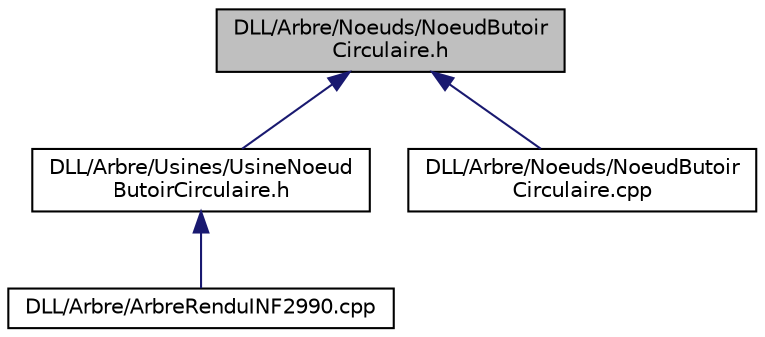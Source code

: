 digraph "DLL/Arbre/Noeuds/NoeudButoirCirculaire.h"
{
  edge [fontname="Helvetica",fontsize="10",labelfontname="Helvetica",labelfontsize="10"];
  node [fontname="Helvetica",fontsize="10",shape=record];
  Node1 [label="DLL/Arbre/Noeuds/NoeudButoir\lCirculaire.h",height=0.2,width=0.4,color="black", fillcolor="grey75", style="filled", fontcolor="black"];
  Node1 -> Node2 [dir="back",color="midnightblue",fontsize="10",style="solid",fontname="Helvetica"];
  Node2 [label="DLL/Arbre/Usines/UsineNoeud\lButoirCirculaire.h",height=0.2,width=0.4,color="black", fillcolor="white", style="filled",URL="$db/d5e/_usine_noeud_butoir_circulaire_8h.html"];
  Node2 -> Node3 [dir="back",color="midnightblue",fontsize="10",style="solid",fontname="Helvetica"];
  Node3 [label="DLL/Arbre/ArbreRenduINF2990.cpp",height=0.2,width=0.4,color="black", fillcolor="white", style="filled",URL="$de/d39/_arbre_rendu_i_n_f2990_8cpp.html"];
  Node1 -> Node4 [dir="back",color="midnightblue",fontsize="10",style="solid",fontname="Helvetica"];
  Node4 [label="DLL/Arbre/Noeuds/NoeudButoir\lCirculaire.cpp",height=0.2,width=0.4,color="black", fillcolor="white", style="filled",URL="$d2/d74/_noeud_butoir_circulaire_8cpp.html"];
}

